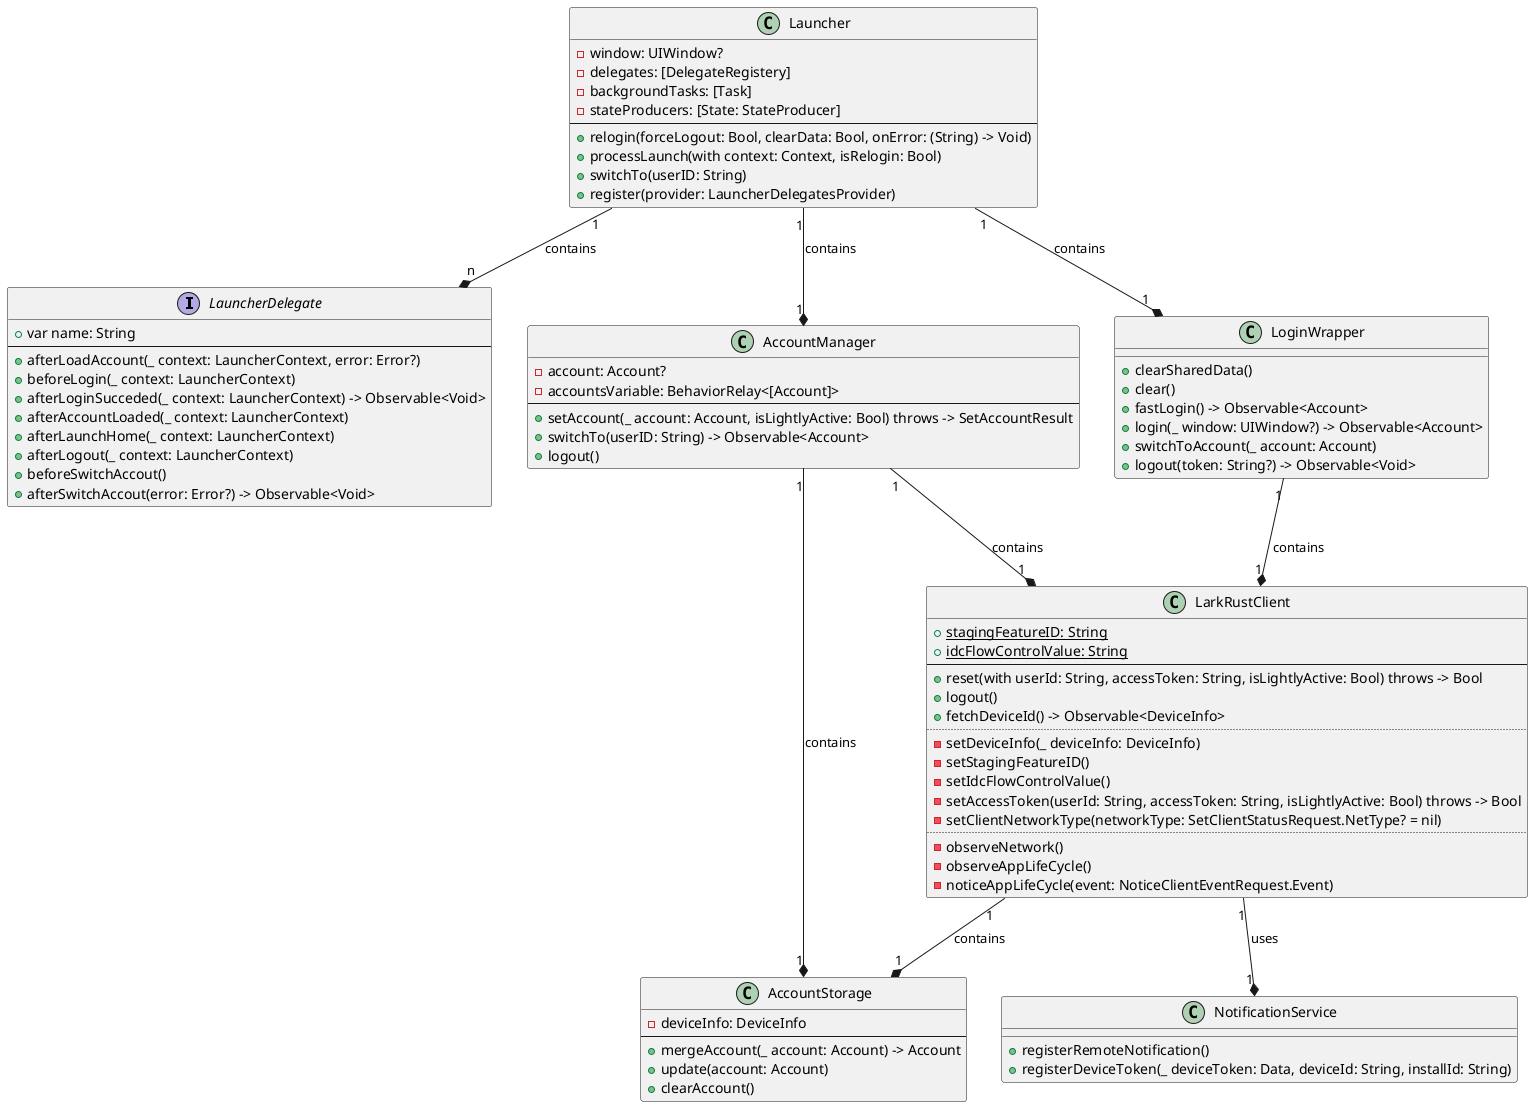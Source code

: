 @startuml account

interface LauncherDelegate {
    +var name: String
    --
    +afterLoadAccount(_ context: LauncherContext, error: Error?)
    +beforeLogin(_ context: LauncherContext)
    +afterLoginSucceded(_ context: LauncherContext) -> Observable<Void>
    +afterAccountLoaded(_ context: LauncherContext)
    +afterLaunchHome(_ context: LauncherContext)
    +afterLogout(_ context: LauncherContext)
    +beforeSwitchAccout()
    +afterSwitchAccout(error: Error?) -> Observable<Void>
}

class Launcher {
    -window: UIWindow?
    -delegates: [DelegateRegistery]
    -backgroundTasks: [Task]
    -stateProducers: [State: StateProducer]
    --
    +relogin(forceLogout: Bool, clearData: Bool, onError: (String) -> Void)
    +processLaunch(with context: Context, isRelogin: Bool)
    +switchTo(userID: String)
    +register(provider: LauncherDelegatesProvider)
}

class AccountManager {
    -account: Account?
    -accountsVariable: BehaviorRelay<[Account]>
    --
    +setAccount(_ account: Account, isLightlyActive: Bool) throws -> SetAccountResult
    +switchTo(userID: String) -> Observable<Account>
    +logout()
}

class AccountStorage {
    -deviceInfo: DeviceInfo
    --
    +mergeAccount(_ account: Account) -> Account
    +update(account: Account)
    +clearAccount()
}

class LoginWrapper {
    +clearSharedData()
    +clear()
    +fastLogin() -> Observable<Account>
    +login(_ window: UIWindow?) -> Observable<Account>
    +switchToAccount(_ account: Account)
    +logout(token: String?) -> Observable<Void>
}

class LarkRustClient {
    +{static} stagingFeatureID: String
    +{static} idcFlowControlValue: String
    --
    +reset(with userId: String, accessToken: String, isLightlyActive: Bool) throws -> Bool
    +logout()
    +fetchDeviceId() -> Observable<DeviceInfo>
    ..
    -setDeviceInfo(_ deviceInfo: DeviceInfo)
    -setStagingFeatureID()
    -setIdcFlowControlValue()
    -setAccessToken(userId: String, accessToken: String, isLightlyActive: Bool) throws -> Bool
    -setClientNetworkType(networkType: SetClientStatusRequest.NetType? = nil)
    ..
    -observeNetwork()
    -observeAppLifeCycle()
    -noticeAppLifeCycle(event: NoticeClientEventRequest.Event)
}

class NotificationService {
    +registerRemoteNotification()
    +registerDeviceToken(_ deviceToken: Data, deviceId: String, installId: String)
}

Launcher "1" --* "1" AccountManager : contains
Launcher "1" --* "1" LoginWrapper : contains
Launcher "1" --* "n" LauncherDelegate : contains

LoginWrapper "1" --* "1" LarkRustClient : contains

AccountManager "1" --* "1" AccountStorage : contains
AccountManager "1" --* "1" LarkRustClient : contains

LarkRustClient "1" --* "1" NotificationService : uses
LarkRustClient "1" --* "1" AccountStorage : contains

@enduml

@startuml automan
[*] --> loadAccount: launch/logout
[*] --> acountLoaded: switch account
loadAccount -> acountLoaded : success
loadAccount -> login : failed

login --> login : failed

login --> acountLoaded

acountLoaded --> launchHome
acountLoaded --> signPolicies

signPolicies --> launchHome : agree

launchHome --> [*]

loadAccount: load account from EElogin, merge with local account
login: process login using EELogin
acountLoaded: account loaded, check aggrement
signPolicies: sign policies
launchHome: show tabbar
@enduml
